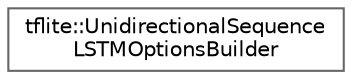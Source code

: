 digraph "Graphical Class Hierarchy"
{
 // LATEX_PDF_SIZE
  bgcolor="transparent";
  edge [fontname=Helvetica,fontsize=10,labelfontname=Helvetica,labelfontsize=10];
  node [fontname=Helvetica,fontsize=10,shape=box,height=0.2,width=0.4];
  rankdir="LR";
  Node0 [id="Node000000",label="tflite::UnidirectionalSequence\lLSTMOptionsBuilder",height=0.2,width=0.4,color="grey40", fillcolor="white", style="filled",URL="$structtflite_1_1_unidirectional_sequence_l_s_t_m_options_builder.html",tooltip=" "];
}
